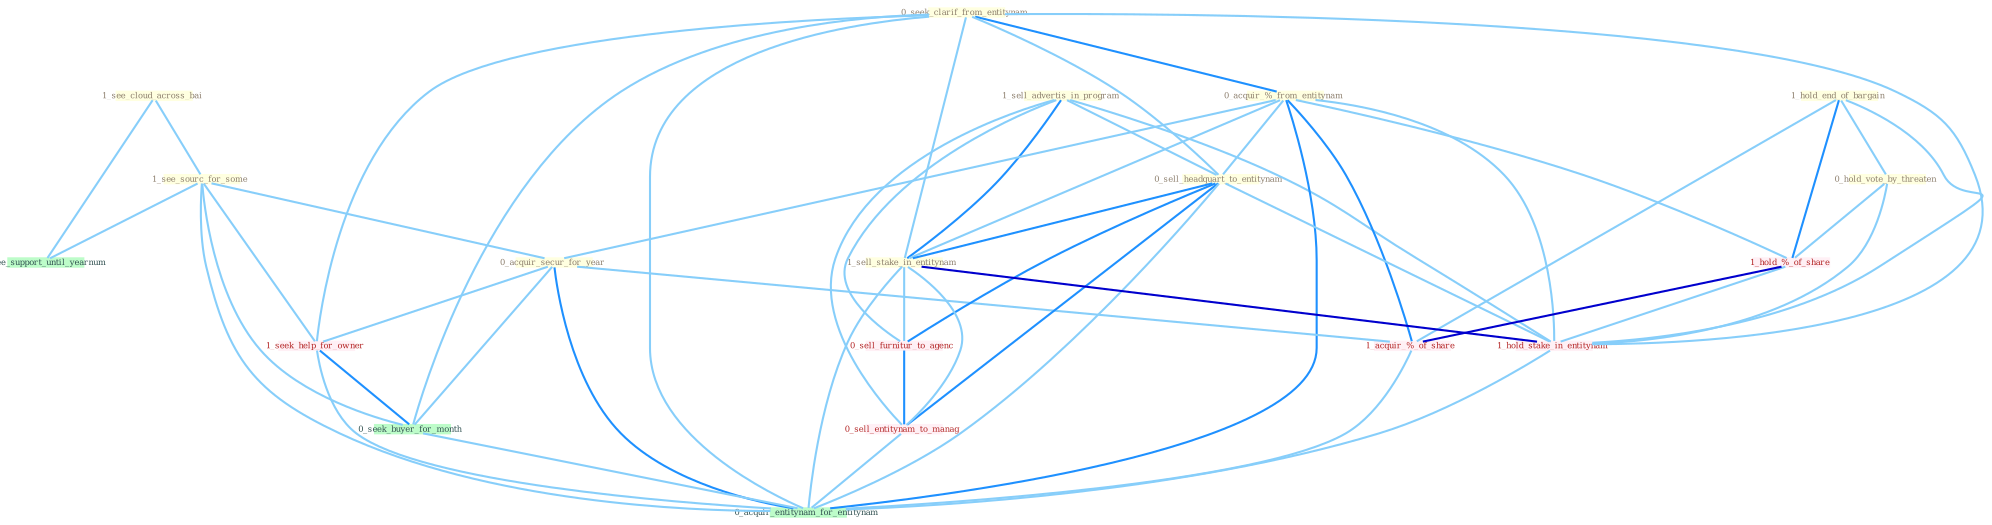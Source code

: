 Graph G{ 
    node
    [shape=polygon,style=filled,width=.5,height=.06,color="#BDFCC9",fixedsize=true,fontsize=4,
    fontcolor="#2f4f4f"];
    {node
    [color="#ffffe0", fontcolor="#8b7d6b"] "1_see_cloud_across_bai " "1_sell_advertis_in_program " "1_hold_end_of_bargain " "0_hold_vote_by_threaten " "0_seek_clarif_from_entitynam " "1_see_sourc_for_some " "0_acquir_%_from_entitynam " "0_acquir_secur_for_year " "0_sell_headquart_to_entitynam " "1_sell_stake_in_entitynam "}
{node [color="#fff0f5", fontcolor="#b22222"] "1_hold_%_of_share " "1_hold_stake_in_entitynam " "1_seek_help_for_owner " "1_acquir_%_of_share " "0_sell_furnitur_to_agenc " "0_sell_entitynam_to_manag "}
edge [color="#B0E2FF"];

	"1_see_cloud_across_bai " -- "1_see_sourc_for_some " [w="1", color="#87cefa" ];
	"1_see_cloud_across_bai " -- "1_see_support_until_yearnum " [w="1", color="#87cefa" ];
	"1_sell_advertis_in_program " -- "0_sell_headquart_to_entitynam " [w="1", color="#87cefa" ];
	"1_sell_advertis_in_program " -- "1_sell_stake_in_entitynam " [w="2", color="#1e90ff" , len=0.8];
	"1_sell_advertis_in_program " -- "1_hold_stake_in_entitynam " [w="1", color="#87cefa" ];
	"1_sell_advertis_in_program " -- "0_sell_furnitur_to_agenc " [w="1", color="#87cefa" ];
	"1_sell_advertis_in_program " -- "0_sell_entitynam_to_manag " [w="1", color="#87cefa" ];
	"1_hold_end_of_bargain " -- "0_hold_vote_by_threaten " [w="1", color="#87cefa" ];
	"1_hold_end_of_bargain " -- "1_hold_%_of_share " [w="2", color="#1e90ff" , len=0.8];
	"1_hold_end_of_bargain " -- "1_hold_stake_in_entitynam " [w="1", color="#87cefa" ];
	"1_hold_end_of_bargain " -- "1_acquir_%_of_share " [w="1", color="#87cefa" ];
	"0_hold_vote_by_threaten " -- "1_hold_%_of_share " [w="1", color="#87cefa" ];
	"0_hold_vote_by_threaten " -- "1_hold_stake_in_entitynam " [w="1", color="#87cefa" ];
	"0_seek_clarif_from_entitynam " -- "0_acquir_%_from_entitynam " [w="2", color="#1e90ff" , len=0.8];
	"0_seek_clarif_from_entitynam " -- "0_sell_headquart_to_entitynam " [w="1", color="#87cefa" ];
	"0_seek_clarif_from_entitynam " -- "1_sell_stake_in_entitynam " [w="1", color="#87cefa" ];
	"0_seek_clarif_from_entitynam " -- "1_hold_stake_in_entitynam " [w="1", color="#87cefa" ];
	"0_seek_clarif_from_entitynam " -- "1_seek_help_for_owner " [w="1", color="#87cefa" ];
	"0_seek_clarif_from_entitynam " -- "0_seek_buyer_for_month " [w="1", color="#87cefa" ];
	"0_seek_clarif_from_entitynam " -- "0_acquir_entitynam_for_entitynam " [w="1", color="#87cefa" ];
	"1_see_sourc_for_some " -- "0_acquir_secur_for_year " [w="1", color="#87cefa" ];
	"1_see_sourc_for_some " -- "1_seek_help_for_owner " [w="1", color="#87cefa" ];
	"1_see_sourc_for_some " -- "0_seek_buyer_for_month " [w="1", color="#87cefa" ];
	"1_see_sourc_for_some " -- "1_see_support_until_yearnum " [w="1", color="#87cefa" ];
	"1_see_sourc_for_some " -- "0_acquir_entitynam_for_entitynam " [w="1", color="#87cefa" ];
	"0_acquir_%_from_entitynam " -- "0_acquir_secur_for_year " [w="1", color="#87cefa" ];
	"0_acquir_%_from_entitynam " -- "0_sell_headquart_to_entitynam " [w="1", color="#87cefa" ];
	"0_acquir_%_from_entitynam " -- "1_sell_stake_in_entitynam " [w="1", color="#87cefa" ];
	"0_acquir_%_from_entitynam " -- "1_hold_%_of_share " [w="1", color="#87cefa" ];
	"0_acquir_%_from_entitynam " -- "1_hold_stake_in_entitynam " [w="1", color="#87cefa" ];
	"0_acquir_%_from_entitynam " -- "1_acquir_%_of_share " [w="2", color="#1e90ff" , len=0.8];
	"0_acquir_%_from_entitynam " -- "0_acquir_entitynam_for_entitynam " [w="2", color="#1e90ff" , len=0.8];
	"0_acquir_secur_for_year " -- "1_seek_help_for_owner " [w="1", color="#87cefa" ];
	"0_acquir_secur_for_year " -- "0_seek_buyer_for_month " [w="1", color="#87cefa" ];
	"0_acquir_secur_for_year " -- "1_acquir_%_of_share " [w="1", color="#87cefa" ];
	"0_acquir_secur_for_year " -- "0_acquir_entitynam_for_entitynam " [w="2", color="#1e90ff" , len=0.8];
	"0_sell_headquart_to_entitynam " -- "1_sell_stake_in_entitynam " [w="2", color="#1e90ff" , len=0.8];
	"0_sell_headquart_to_entitynam " -- "1_hold_stake_in_entitynam " [w="1", color="#87cefa" ];
	"0_sell_headquart_to_entitynam " -- "0_sell_furnitur_to_agenc " [w="2", color="#1e90ff" , len=0.8];
	"0_sell_headquart_to_entitynam " -- "0_sell_entitynam_to_manag " [w="2", color="#1e90ff" , len=0.8];
	"0_sell_headquart_to_entitynam " -- "0_acquir_entitynam_for_entitynam " [w="1", color="#87cefa" ];
	"1_sell_stake_in_entitynam " -- "1_hold_stake_in_entitynam " [w="3", color="#0000cd" , len=0.6];
	"1_sell_stake_in_entitynam " -- "0_sell_furnitur_to_agenc " [w="1", color="#87cefa" ];
	"1_sell_stake_in_entitynam " -- "0_sell_entitynam_to_manag " [w="1", color="#87cefa" ];
	"1_sell_stake_in_entitynam " -- "0_acquir_entitynam_for_entitynam " [w="1", color="#87cefa" ];
	"1_hold_%_of_share " -- "1_hold_stake_in_entitynam " [w="1", color="#87cefa" ];
	"1_hold_%_of_share " -- "1_acquir_%_of_share " [w="3", color="#0000cd" , len=0.6];
	"1_hold_stake_in_entitynam " -- "0_acquir_entitynam_for_entitynam " [w="1", color="#87cefa" ];
	"1_seek_help_for_owner " -- "0_seek_buyer_for_month " [w="2", color="#1e90ff" , len=0.8];
	"1_seek_help_for_owner " -- "0_acquir_entitynam_for_entitynam " [w="1", color="#87cefa" ];
	"0_seek_buyer_for_month " -- "0_acquir_entitynam_for_entitynam " [w="1", color="#87cefa" ];
	"1_acquir_%_of_share " -- "0_acquir_entitynam_for_entitynam " [w="1", color="#87cefa" ];
	"0_sell_furnitur_to_agenc " -- "0_sell_entitynam_to_manag " [w="2", color="#1e90ff" , len=0.8];
	"0_sell_entitynam_to_manag " -- "0_acquir_entitynam_for_entitynam " [w="1", color="#87cefa" ];
}